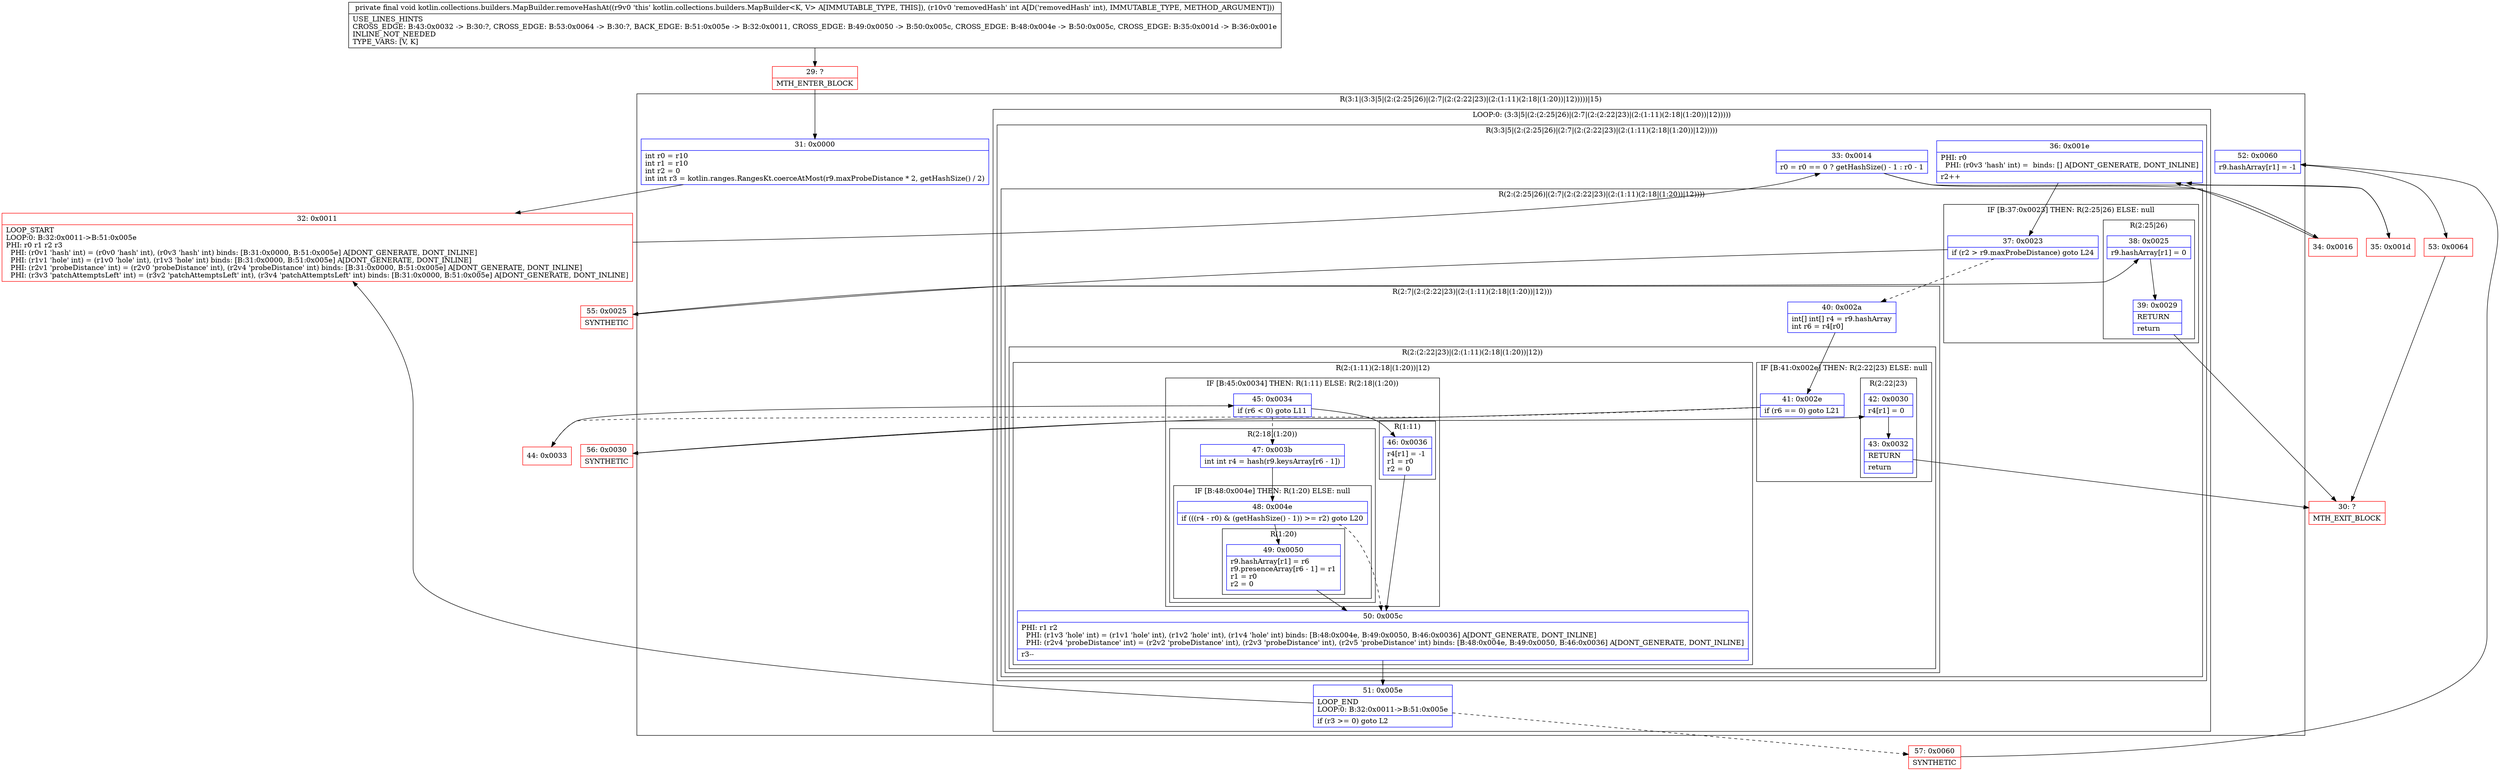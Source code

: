 digraph "CFG forkotlin.collections.builders.MapBuilder.removeHashAt(I)V" {
subgraph cluster_Region_1337231240 {
label = "R(3:1|(3:3|5|(2:(2:25|26)|(2:7|(2:(2:22|23)|(2:(1:11)(2:18|(1:20))|12)))))|15)";
node [shape=record,color=blue];
Node_31 [shape=record,label="{31\:\ 0x0000|int r0 = r10\lint r1 = r10\lint r2 = 0\lint int r3 = kotlin.ranges.RangesKt.coerceAtMost(r9.maxProbeDistance * 2, getHashSize() \/ 2)\l}"];
subgraph cluster_LoopRegion_642674138 {
label = "LOOP:0: (3:3|5|(2:(2:25|26)|(2:7|(2:(2:22|23)|(2:(1:11)(2:18|(1:20))|12)))))";
node [shape=record,color=blue];
Node_51 [shape=record,label="{51\:\ 0x005e|LOOP_END\lLOOP:0: B:32:0x0011\-\>B:51:0x005e\l|if (r3 \>= 0) goto L2\l}"];
subgraph cluster_Region_1269548620 {
label = "R(3:3|5|(2:(2:25|26)|(2:7|(2:(2:22|23)|(2:(1:11)(2:18|(1:20))|12)))))";
node [shape=record,color=blue];
Node_33 [shape=record,label="{33\:\ 0x0014|r0 = r0 == 0 ? getHashSize() \- 1 : r0 \- 1\l}"];
Node_36 [shape=record,label="{36\:\ 0x001e|PHI: r0 \l  PHI: (r0v3 'hash' int) =  binds: [] A[DONT_GENERATE, DONT_INLINE]\l|r2++\l}"];
subgraph cluster_Region_385589 {
label = "R(2:(2:25|26)|(2:7|(2:(2:22|23)|(2:(1:11)(2:18|(1:20))|12))))";
node [shape=record,color=blue];
subgraph cluster_IfRegion_1940098468 {
label = "IF [B:37:0x0023] THEN: R(2:25|26) ELSE: null";
node [shape=record,color=blue];
Node_37 [shape=record,label="{37\:\ 0x0023|if (r2 \> r9.maxProbeDistance) goto L24\l}"];
subgraph cluster_Region_44590779 {
label = "R(2:25|26)";
node [shape=record,color=blue];
Node_38 [shape=record,label="{38\:\ 0x0025|r9.hashArray[r1] = 0\l}"];
Node_39 [shape=record,label="{39\:\ 0x0029|RETURN\l|return\l}"];
}
}
subgraph cluster_Region_1733236533 {
label = "R(2:7|(2:(2:22|23)|(2:(1:11)(2:18|(1:20))|12)))";
node [shape=record,color=blue];
Node_40 [shape=record,label="{40\:\ 0x002a|int[] int[] r4 = r9.hashArray\lint r6 = r4[r0]\l}"];
subgraph cluster_Region_429454542 {
label = "R(2:(2:22|23)|(2:(1:11)(2:18|(1:20))|12))";
node [shape=record,color=blue];
subgraph cluster_IfRegion_1563922583 {
label = "IF [B:41:0x002e] THEN: R(2:22|23) ELSE: null";
node [shape=record,color=blue];
Node_41 [shape=record,label="{41\:\ 0x002e|if (r6 == 0) goto L21\l}"];
subgraph cluster_Region_320672751 {
label = "R(2:22|23)";
node [shape=record,color=blue];
Node_42 [shape=record,label="{42\:\ 0x0030|r4[r1] = 0\l}"];
Node_43 [shape=record,label="{43\:\ 0x0032|RETURN\l|return\l}"];
}
}
subgraph cluster_Region_1729249853 {
label = "R(2:(1:11)(2:18|(1:20))|12)";
node [shape=record,color=blue];
subgraph cluster_IfRegion_848754744 {
label = "IF [B:45:0x0034] THEN: R(1:11) ELSE: R(2:18|(1:20))";
node [shape=record,color=blue];
Node_45 [shape=record,label="{45\:\ 0x0034|if (r6 \< 0) goto L11\l}"];
subgraph cluster_Region_1663975744 {
label = "R(1:11)";
node [shape=record,color=blue];
Node_46 [shape=record,label="{46\:\ 0x0036|r4[r1] = \-1\lr1 = r0\lr2 = 0\l}"];
}
subgraph cluster_Region_1197496317 {
label = "R(2:18|(1:20))";
node [shape=record,color=blue];
Node_47 [shape=record,label="{47\:\ 0x003b|int int r4 = hash(r9.keysArray[r6 \- 1])\l}"];
subgraph cluster_IfRegion_139268714 {
label = "IF [B:48:0x004e] THEN: R(1:20) ELSE: null";
node [shape=record,color=blue];
Node_48 [shape=record,label="{48\:\ 0x004e|if (((r4 \- r0) & (getHashSize() \- 1)) \>= r2) goto L20\l}"];
subgraph cluster_Region_499199113 {
label = "R(1:20)";
node [shape=record,color=blue];
Node_49 [shape=record,label="{49\:\ 0x0050|r9.hashArray[r1] = r6\lr9.presenceArray[r6 \- 1] = r1\lr1 = r0\lr2 = 0\l}"];
}
}
}
}
Node_50 [shape=record,label="{50\:\ 0x005c|PHI: r1 r2 \l  PHI: (r1v3 'hole' int) = (r1v1 'hole' int), (r1v2 'hole' int), (r1v4 'hole' int) binds: [B:48:0x004e, B:49:0x0050, B:46:0x0036] A[DONT_GENERATE, DONT_INLINE]\l  PHI: (r2v4 'probeDistance' int) = (r2v2 'probeDistance' int), (r2v3 'probeDistance' int), (r2v5 'probeDistance' int) binds: [B:48:0x004e, B:49:0x0050, B:46:0x0036] A[DONT_GENERATE, DONT_INLINE]\l|r3\-\-\l}"];
}
}
}
}
}
}
Node_52 [shape=record,label="{52\:\ 0x0060|r9.hashArray[r1] = \-1\l}"];
}
Node_29 [shape=record,color=red,label="{29\:\ ?|MTH_ENTER_BLOCK\l}"];
Node_32 [shape=record,color=red,label="{32\:\ 0x0011|LOOP_START\lLOOP:0: B:32:0x0011\-\>B:51:0x005e\lPHI: r0 r1 r2 r3 \l  PHI: (r0v1 'hash' int) = (r0v0 'hash' int), (r0v3 'hash' int) binds: [B:31:0x0000, B:51:0x005e] A[DONT_GENERATE, DONT_INLINE]\l  PHI: (r1v1 'hole' int) = (r1v0 'hole' int), (r1v3 'hole' int) binds: [B:31:0x0000, B:51:0x005e] A[DONT_GENERATE, DONT_INLINE]\l  PHI: (r2v1 'probeDistance' int) = (r2v0 'probeDistance' int), (r2v4 'probeDistance' int) binds: [B:31:0x0000, B:51:0x005e] A[DONT_GENERATE, DONT_INLINE]\l  PHI: (r3v3 'patchAttemptsLeft' int) = (r3v2 'patchAttemptsLeft' int), (r3v4 'patchAttemptsLeft' int) binds: [B:31:0x0000, B:51:0x005e] A[DONT_GENERATE, DONT_INLINE]\l}"];
Node_34 [shape=record,color=red,label="{34\:\ 0x0016}"];
Node_44 [shape=record,color=red,label="{44\:\ 0x0033}"];
Node_57 [shape=record,color=red,label="{57\:\ 0x0060|SYNTHETIC\l}"];
Node_53 [shape=record,color=red,label="{53\:\ 0x0064}"];
Node_30 [shape=record,color=red,label="{30\:\ ?|MTH_EXIT_BLOCK\l}"];
Node_56 [shape=record,color=red,label="{56\:\ 0x0030|SYNTHETIC\l}"];
Node_55 [shape=record,color=red,label="{55\:\ 0x0025|SYNTHETIC\l}"];
Node_35 [shape=record,color=red,label="{35\:\ 0x001d}"];
MethodNode[shape=record,label="{private final void kotlin.collections.builders.MapBuilder.removeHashAt((r9v0 'this' kotlin.collections.builders.MapBuilder\<K, V\> A[IMMUTABLE_TYPE, THIS]), (r10v0 'removedHash' int A[D('removedHash' int), IMMUTABLE_TYPE, METHOD_ARGUMENT]))  | USE_LINES_HINTS\lCROSS_EDGE: B:43:0x0032 \-\> B:30:?, CROSS_EDGE: B:53:0x0064 \-\> B:30:?, BACK_EDGE: B:51:0x005e \-\> B:32:0x0011, CROSS_EDGE: B:49:0x0050 \-\> B:50:0x005c, CROSS_EDGE: B:48:0x004e \-\> B:50:0x005c, CROSS_EDGE: B:35:0x001d \-\> B:36:0x001e\lINLINE_NOT_NEEDED\lTYPE_VARS: [V, K]\l}"];
MethodNode -> Node_29;Node_31 -> Node_32;
Node_51 -> Node_32;
Node_51 -> Node_57[style=dashed];
Node_33 -> Node_34;
Node_33 -> Node_35;
Node_36 -> Node_37;
Node_37 -> Node_40[style=dashed];
Node_37 -> Node_55;
Node_38 -> Node_39;
Node_39 -> Node_30;
Node_40 -> Node_41;
Node_41 -> Node_44[style=dashed];
Node_41 -> Node_56;
Node_42 -> Node_43;
Node_43 -> Node_30;
Node_45 -> Node_46;
Node_45 -> Node_47[style=dashed];
Node_46 -> Node_50;
Node_47 -> Node_48;
Node_48 -> Node_49;
Node_48 -> Node_50[style=dashed];
Node_49 -> Node_50;
Node_50 -> Node_51;
Node_52 -> Node_53;
Node_29 -> Node_31;
Node_32 -> Node_33;
Node_34 -> Node_36;
Node_44 -> Node_45;
Node_57 -> Node_52;
Node_53 -> Node_30;
Node_56 -> Node_42;
Node_55 -> Node_38;
Node_35 -> Node_36;
}

